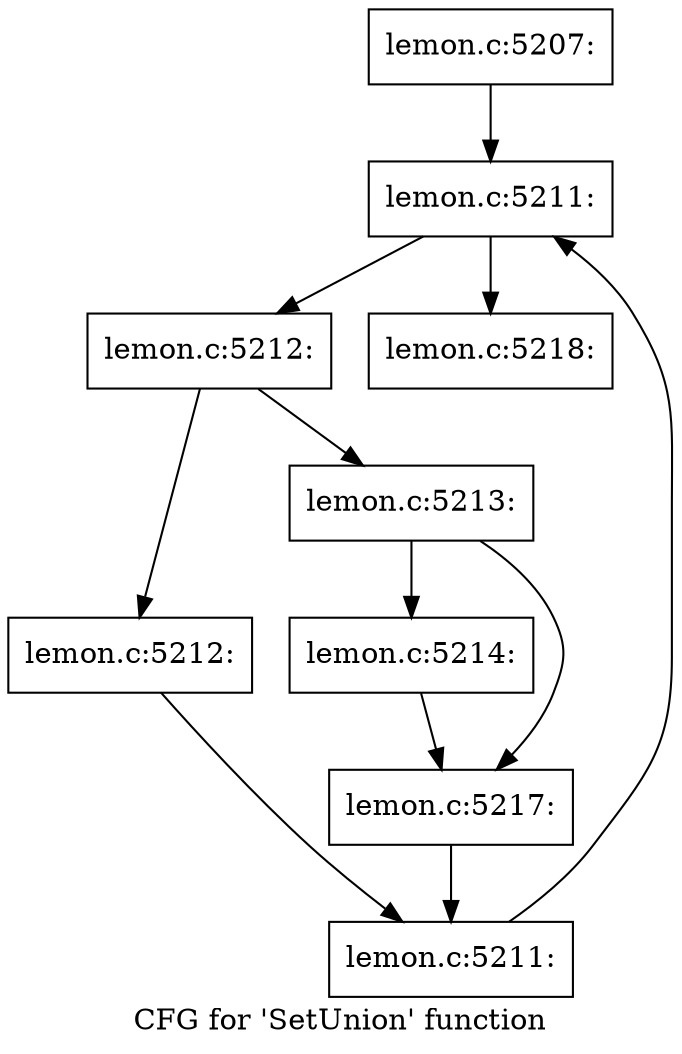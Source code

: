 digraph "CFG for 'SetUnion' function" {
	label="CFG for 'SetUnion' function";

	Node0x56256565b3d0 [shape=record,label="{lemon.c:5207:}"];
	Node0x56256565b3d0 -> Node0x562565660910;
	Node0x562565660910 [shape=record,label="{lemon.c:5211:}"];
	Node0x562565660910 -> Node0x562565660ac0;
	Node0x562565660910 -> Node0x562565660760;
	Node0x562565660ac0 [shape=record,label="{lemon.c:5212:}"];
	Node0x562565660ac0 -> Node0x562565660f40;
	Node0x562565660ac0 -> Node0x562565660f90;
	Node0x562565660f40 [shape=record,label="{lemon.c:5212:}"];
	Node0x562565660f40 -> Node0x562565660a30;
	Node0x562565660f90 [shape=record,label="{lemon.c:5213:}"];
	Node0x562565660f90 -> Node0x5625656615b0;
	Node0x562565660f90 -> Node0x562565661600;
	Node0x5625656615b0 [shape=record,label="{lemon.c:5214:}"];
	Node0x5625656615b0 -> Node0x562565661600;
	Node0x562565661600 [shape=record,label="{lemon.c:5217:}"];
	Node0x562565661600 -> Node0x562565660a30;
	Node0x562565660a30 [shape=record,label="{lemon.c:5211:}"];
	Node0x562565660a30 -> Node0x562565660910;
	Node0x562565660760 [shape=record,label="{lemon.c:5218:}"];
}
